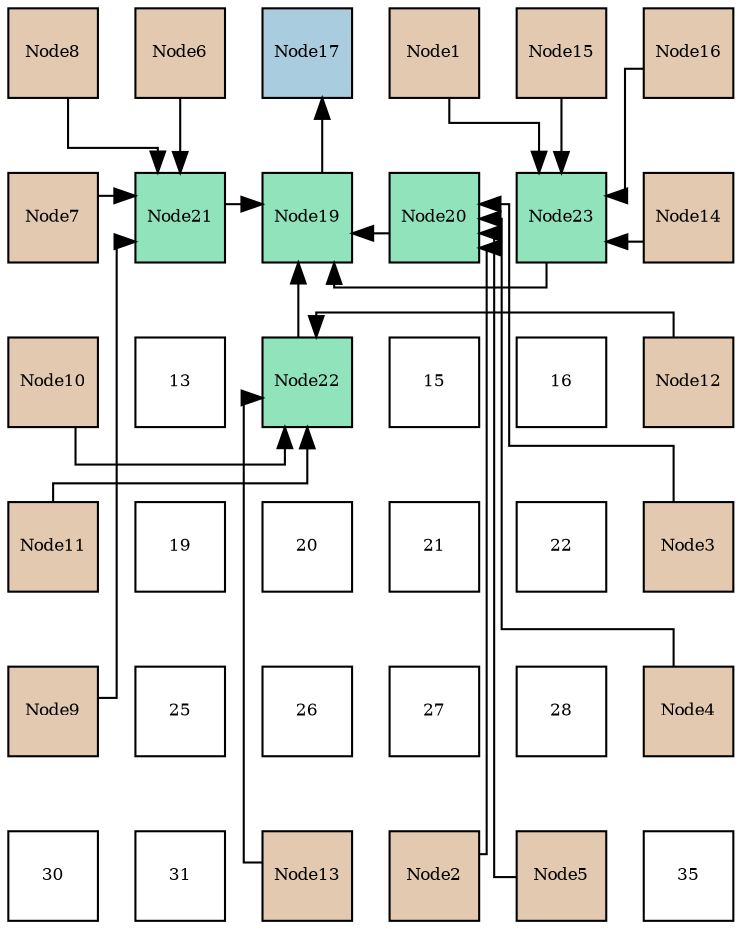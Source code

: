digraph layout{
 rankdir=TB;
 splines=ortho;
 node [style=filled shape=square fixedsize=true width=0.6];
0[label="Node8", fontsize=8, fillcolor="#e3c9af"];
1[label="Node6", fontsize=8, fillcolor="#e3c9af"];
2[label="Node17", fontsize=8, fillcolor="#a9ccde"];
3[label="Node1", fontsize=8, fillcolor="#e3c9af"];
4[label="Node15", fontsize=8, fillcolor="#e3c9af"];
5[label="Node16", fontsize=8, fillcolor="#e3c9af"];
6[label="Node7", fontsize=8, fillcolor="#e3c9af"];
7[label="Node21", fontsize=8, fillcolor="#91e3bb"];
8[label="Node19", fontsize=8, fillcolor="#91e3bb"];
9[label="Node20", fontsize=8, fillcolor="#91e3bb"];
10[label="Node23", fontsize=8, fillcolor="#91e3bb"];
11[label="Node14", fontsize=8, fillcolor="#e3c9af"];
12[label="Node10", fontsize=8, fillcolor="#e3c9af"];
13[label="13", fontsize=8, fillcolor="#ffffff"];
14[label="Node22", fontsize=8, fillcolor="#91e3bb"];
15[label="15", fontsize=8, fillcolor="#ffffff"];
16[label="16", fontsize=8, fillcolor="#ffffff"];
17[label="Node12", fontsize=8, fillcolor="#e3c9af"];
18[label="Node11", fontsize=8, fillcolor="#e3c9af"];
19[label="19", fontsize=8, fillcolor="#ffffff"];
20[label="20", fontsize=8, fillcolor="#ffffff"];
21[label="21", fontsize=8, fillcolor="#ffffff"];
22[label="22", fontsize=8, fillcolor="#ffffff"];
23[label="Node3", fontsize=8, fillcolor="#e3c9af"];
24[label="Node9", fontsize=8, fillcolor="#e3c9af"];
25[label="25", fontsize=8, fillcolor="#ffffff"];
26[label="26", fontsize=8, fillcolor="#ffffff"];
27[label="27", fontsize=8, fillcolor="#ffffff"];
28[label="28", fontsize=8, fillcolor="#ffffff"];
29[label="Node4", fontsize=8, fillcolor="#e3c9af"];
30[label="30", fontsize=8, fillcolor="#ffffff"];
31[label="31", fontsize=8, fillcolor="#ffffff"];
32[label="Node13", fontsize=8, fillcolor="#e3c9af"];
33[label="Node2", fontsize=8, fillcolor="#e3c9af"];
34[label="Node5", fontsize=8, fillcolor="#e3c9af"];
35[label="35", fontsize=8, fillcolor="#ffffff"];
edge [constraint=false, style=vis];8 -> 2;
9 -> 8;
7 -> 8;
14 -> 8;
10 -> 8;
33 -> 9;
23 -> 9;
29 -> 9;
34 -> 9;
1 -> 7;
6 -> 7;
0 -> 7;
24 -> 7;
12 -> 14;
18 -> 14;
17 -> 14;
32 -> 14;
3 -> 10;
11 -> 10;
4 -> 10;
5 -> 10;
edge [constraint=true, style=invis];
0 -> 6 -> 12 -> 18 -> 24 -> 30;
1 -> 7 -> 13 -> 19 -> 25 -> 31;
2 -> 8 -> 14 -> 20 -> 26 -> 32;
3 -> 9 -> 15 -> 21 -> 27 -> 33;
4 -> 10 -> 16 -> 22 -> 28 -> 34;
5 -> 11 -> 17 -> 23 -> 29 -> 35;
rank = same {0 -> 1 -> 2 -> 3 -> 4 -> 5};
rank = same {6 -> 7 -> 8 -> 9 -> 10 -> 11};
rank = same {12 -> 13 -> 14 -> 15 -> 16 -> 17};
rank = same {18 -> 19 -> 20 -> 21 -> 22 -> 23};
rank = same {24 -> 25 -> 26 -> 27 -> 28 -> 29};
rank = same {30 -> 31 -> 32 -> 33 -> 34 -> 35};
}